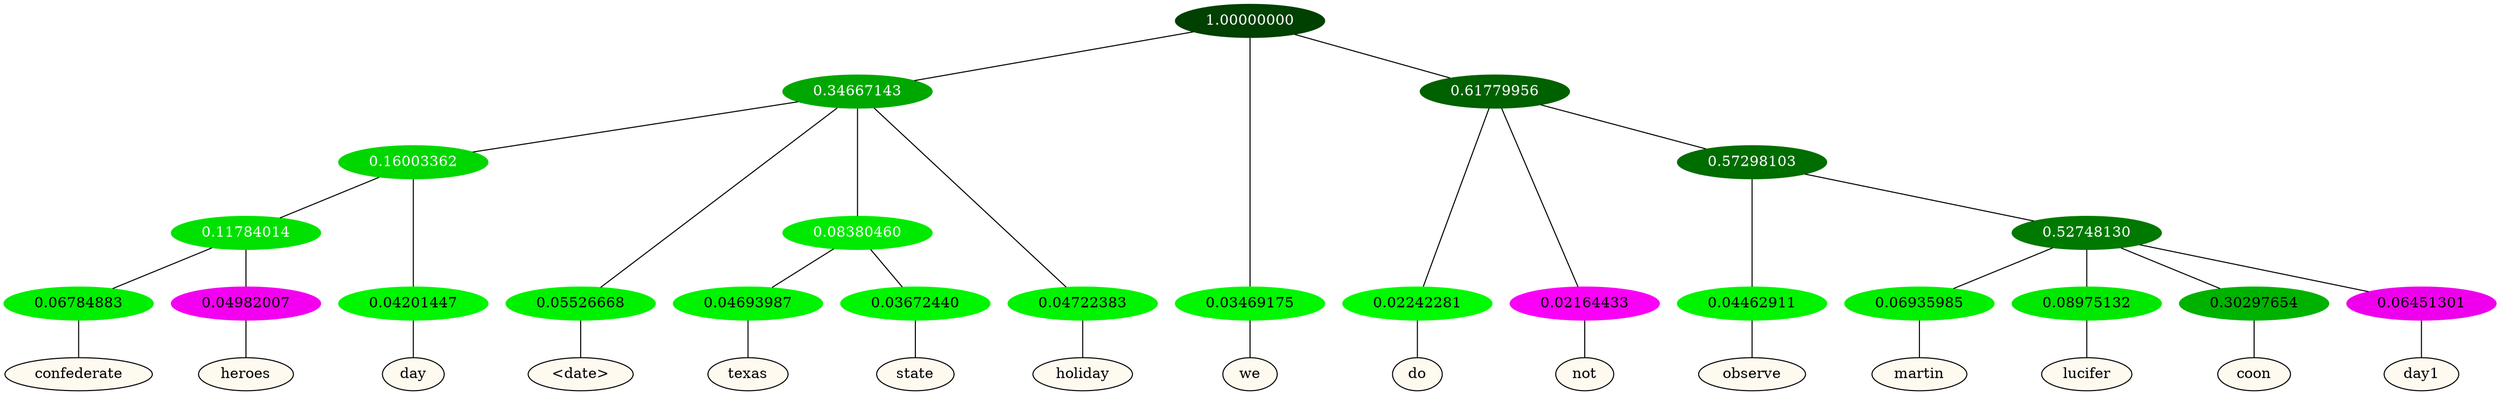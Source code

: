 graph {
	node [format=png height=0.15 nodesep=0.001 ordering=out overlap=prism overlap_scaling=0.01 ranksep=0.001 ratio=0.2 style=filled width=0.15]
	{
		rank=same
		a_w_17 [label=confederate color=black fillcolor=floralwhite style="filled,solid"]
		a_w_18 [label=heroes color=black fillcolor=floralwhite style="filled,solid"]
		a_w_12 [label=day color=black fillcolor=floralwhite style="filled,solid"]
		a_w_5 [label="\<date\>" color=black fillcolor=floralwhite style="filled,solid"]
		a_w_13 [label=texas color=black fillcolor=floralwhite style="filled,solid"]
		a_w_14 [label=state color=black fillcolor=floralwhite style="filled,solid"]
		a_w_7 [label=holiday color=black fillcolor=floralwhite style="filled,solid"]
		a_w_2 [label=we color=black fillcolor=floralwhite style="filled,solid"]
		a_w_8 [label=do color=black fillcolor=floralwhite style="filled,solid"]
		a_w_9 [label=not color=black fillcolor=floralwhite style="filled,solid"]
		a_w_15 [label=observe color=black fillcolor=floralwhite style="filled,solid"]
		a_w_19 [label=martin color=black fillcolor=floralwhite style="filled,solid"]
		a_w_20 [label=lucifer color=black fillcolor=floralwhite style="filled,solid"]
		a_w_21 [label=coon color=black fillcolor=floralwhite style="filled,solid"]
		a_w_22 [label=day1 color=black fillcolor=floralwhite style="filled,solid"]
	}
	a_n_17 -- a_w_17
	a_n_18 -- a_w_18
	a_n_12 -- a_w_12
	a_n_5 -- a_w_5
	a_n_13 -- a_w_13
	a_n_14 -- a_w_14
	a_n_7 -- a_w_7
	a_n_2 -- a_w_2
	a_n_8 -- a_w_8
	a_n_9 -- a_w_9
	a_n_15 -- a_w_15
	a_n_19 -- a_w_19
	a_n_20 -- a_w_20
	a_n_21 -- a_w_21
	a_n_22 -- a_w_22
	{
		rank=same
		a_n_17 [label=0.06784883 color="0.334 1.000 0.932" fontcolor=black]
		a_n_18 [label=0.04982007 color="0.835 1.000 0.950" fontcolor=black]
		a_n_12 [label=0.04201447 color="0.334 1.000 0.958" fontcolor=black]
		a_n_5 [label=0.05526668 color="0.334 1.000 0.945" fontcolor=black]
		a_n_13 [label=0.04693987 color="0.334 1.000 0.953" fontcolor=black]
		a_n_14 [label=0.03672440 color="0.334 1.000 0.963" fontcolor=black]
		a_n_7 [label=0.04722383 color="0.334 1.000 0.953" fontcolor=black]
		a_n_2 [label=0.03469175 color="0.334 1.000 0.965" fontcolor=black]
		a_n_8 [label=0.02242281 color="0.334 1.000 0.978" fontcolor=black]
		a_n_9 [label=0.02164433 color="0.835 1.000 0.978" fontcolor=black]
		a_n_15 [label=0.04462911 color="0.334 1.000 0.955" fontcolor=black]
		a_n_19 [label=0.06935985 color="0.334 1.000 0.931" fontcolor=black]
		a_n_20 [label=0.08975132 color="0.334 1.000 0.910" fontcolor=black]
		a_n_21 [label=0.30297654 color="0.334 1.000 0.697" fontcolor=black]
		a_n_22 [label=0.06451301 color="0.835 1.000 0.935" fontcolor=black]
	}
	a_n_0 [label=1.00000000 color="0.334 1.000 0.250" fontcolor=grey99]
	a_n_1 [label=0.34667143 color="0.334 1.000 0.653" fontcolor=grey99]
	a_n_0 -- a_n_1
	a_n_0 -- a_n_2
	a_n_3 [label=0.61779956 color="0.334 1.000 0.382" fontcolor=grey99]
	a_n_0 -- a_n_3
	a_n_4 [label=0.16003362 color="0.334 1.000 0.840" fontcolor=grey99]
	a_n_1 -- a_n_4
	a_n_1 -- a_n_5
	a_n_6 [label=0.08380460 color="0.334 1.000 0.916" fontcolor=grey99]
	a_n_1 -- a_n_6
	a_n_1 -- a_n_7
	a_n_3 -- a_n_8
	a_n_3 -- a_n_9
	a_n_10 [label=0.57298103 color="0.334 1.000 0.427" fontcolor=grey99]
	a_n_3 -- a_n_10
	a_n_11 [label=0.11784014 color="0.334 1.000 0.882" fontcolor=grey99]
	a_n_4 -- a_n_11
	a_n_4 -- a_n_12
	a_n_6 -- a_n_13
	a_n_6 -- a_n_14
	a_n_10 -- a_n_15
	a_n_16 [label=0.52748130 color="0.334 1.000 0.473" fontcolor=grey99]
	a_n_10 -- a_n_16
	a_n_11 -- a_n_17
	a_n_11 -- a_n_18
	a_n_16 -- a_n_19
	a_n_16 -- a_n_20
	a_n_16 -- a_n_21
	a_n_16 -- a_n_22
}
